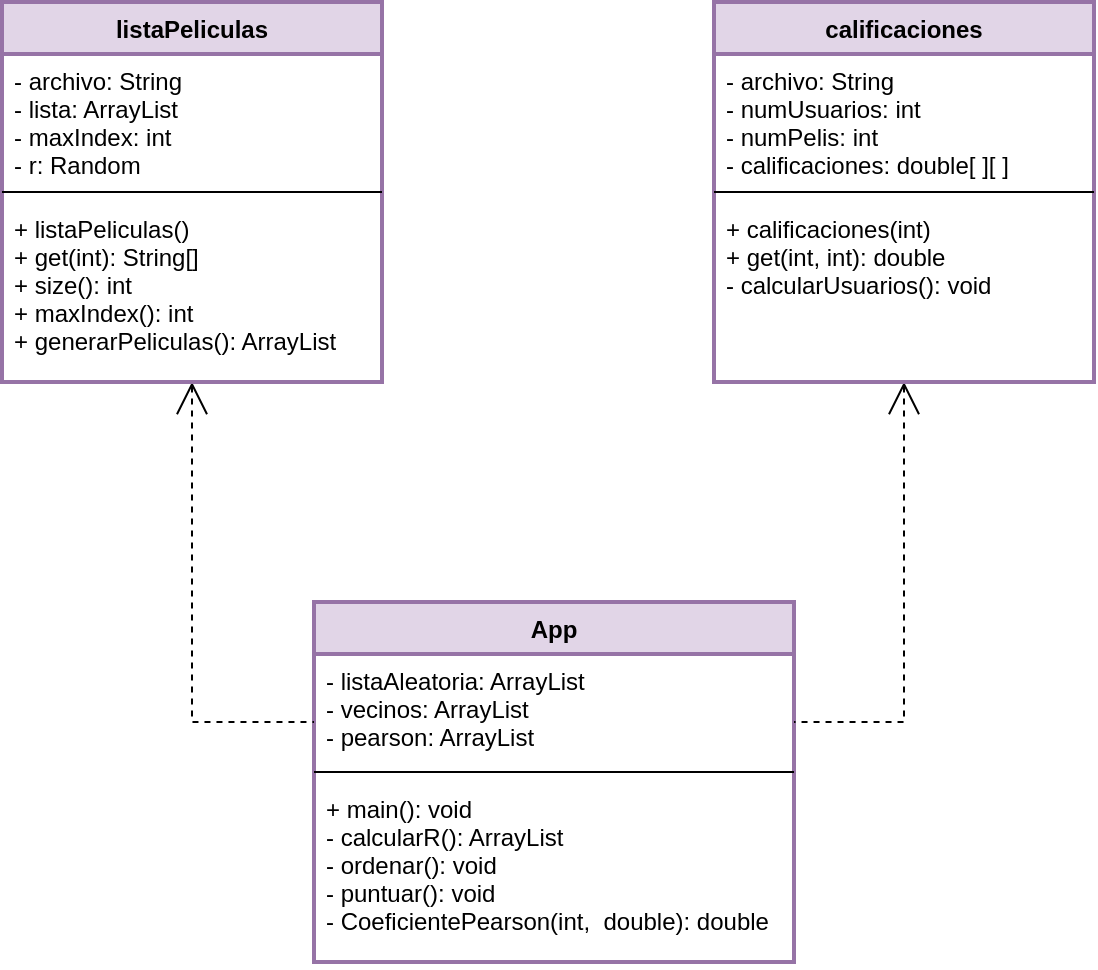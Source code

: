 <mxfile version="14.0.1" type="device"><diagram id="pv7kKjzcrOXA2OQxbOgN" name="Page-1"><mxGraphModel dx="1422" dy="832" grid="1" gridSize="10" guides="1" tooltips="1" connect="1" arrows="1" fold="1" page="1" pageScale="1" pageWidth="827" pageHeight="1169" math="0" shadow="0"><root><mxCell id="0"/><mxCell id="1" parent="0"/><mxCell id="d85XGw-7-r4_krqtBvvU-1" value="App" style="swimlane;fontStyle=1;align=center;verticalAlign=top;childLayout=stackLayout;horizontal=1;startSize=26;horizontalStack=0;resizeParent=1;resizeParentMax=0;resizeLast=0;collapsible=1;marginBottom=0;fillColor=#e1d5e7;strokeColor=#9673a6;strokeWidth=2;" vertex="1" parent="1"><mxGeometry x="300" y="450" width="240" height="180" as="geometry"><mxRectangle x="330" y="390" width="60" height="26" as="alternateBounds"/></mxGeometry></mxCell><mxCell id="d85XGw-7-r4_krqtBvvU-2" value="- listaAleatoria: ArrayList&#10;- vecinos: ArrayList&#10;- pearson: ArrayList" style="text;strokeColor=none;fillColor=none;align=left;verticalAlign=top;spacingLeft=4;spacingRight=4;overflow=hidden;rotatable=0;points=[[0,0.5],[1,0.5]];portConstraint=eastwest;" vertex="1" parent="d85XGw-7-r4_krqtBvvU-1"><mxGeometry y="26" width="240" height="54" as="geometry"/></mxCell><mxCell id="d85XGw-7-r4_krqtBvvU-3" value="" style="line;strokeWidth=1;fillColor=none;align=left;verticalAlign=middle;spacingTop=-1;spacingLeft=3;spacingRight=3;rotatable=0;labelPosition=right;points=[];portConstraint=eastwest;" vertex="1" parent="d85XGw-7-r4_krqtBvvU-1"><mxGeometry y="80" width="240" height="10" as="geometry"/></mxCell><mxCell id="d85XGw-7-r4_krqtBvvU-4" value="+ main(): void&#10;- calcularR(): ArrayList&#10;- ordenar(): void&#10;- puntuar(): void&#10;- CoeficientePearson(int,  double): double&#10;" style="text;strokeColor=none;fillColor=none;align=left;verticalAlign=top;spacingLeft=4;spacingRight=4;overflow=hidden;rotatable=0;points=[[0,0.5],[1,0.5]];portConstraint=eastwest;" vertex="1" parent="d85XGw-7-r4_krqtBvvU-1"><mxGeometry y="90" width="240" height="90" as="geometry"/></mxCell><mxCell id="d85XGw-7-r4_krqtBvvU-15" style="edgeStyle=orthogonalEdgeStyle;rounded=0;orthogonalLoop=1;jettySize=auto;html=1;startArrow=open;startFill=0;endArrow=none;endFill=0;startSize=14;dashed=1;" edge="1" parent="1" source="d85XGw-7-r4_krqtBvvU-5" target="d85XGw-7-r4_krqtBvvU-1"><mxGeometry relative="1" as="geometry"><Array as="points"><mxPoint x="239" y="510"/></Array></mxGeometry></mxCell><mxCell id="d85XGw-7-r4_krqtBvvU-5" value="listaPeliculas" style="swimlane;fontStyle=1;align=center;verticalAlign=top;childLayout=stackLayout;horizontal=1;startSize=26;horizontalStack=0;resizeParent=1;resizeParentMax=0;resizeLast=0;collapsible=1;marginBottom=0;strokeWidth=2;fillColor=#e1d5e7;strokeColor=#9673a6;" vertex="1" parent="1"><mxGeometry x="144" y="150" width="190" height="190" as="geometry"><mxRectangle x="160" y="270" width="100" height="26" as="alternateBounds"/></mxGeometry></mxCell><mxCell id="d85XGw-7-r4_krqtBvvU-6" value="- archivo: String&#10;- lista: ArrayList&#10;- maxIndex: int&#10;- r: Random&#10;" style="text;strokeColor=none;fillColor=none;align=left;verticalAlign=top;spacingLeft=4;spacingRight=4;overflow=hidden;rotatable=0;points=[[0,0.5],[1,0.5]];portConstraint=eastwest;" vertex="1" parent="d85XGw-7-r4_krqtBvvU-5"><mxGeometry y="26" width="190" height="64" as="geometry"/></mxCell><mxCell id="d85XGw-7-r4_krqtBvvU-7" value="" style="line;strokeWidth=1;fillColor=none;align=left;verticalAlign=middle;spacingTop=-1;spacingLeft=3;spacingRight=3;rotatable=0;labelPosition=right;points=[];portConstraint=eastwest;" vertex="1" parent="d85XGw-7-r4_krqtBvvU-5"><mxGeometry y="90" width="190" height="10" as="geometry"/></mxCell><mxCell id="d85XGw-7-r4_krqtBvvU-8" value="+ listaPeliculas()&#10;+ get(int): String[]&#10;+ size(): int&#10;+ maxIndex(): int&#10;+ generarPeliculas(): ArrayList" style="text;strokeColor=none;fillColor=none;align=left;verticalAlign=top;spacingLeft=4;spacingRight=4;overflow=hidden;rotatable=0;points=[[0,0.5],[1,0.5]];portConstraint=eastwest;" vertex="1" parent="d85XGw-7-r4_krqtBvvU-5"><mxGeometry y="100" width="190" height="90" as="geometry"/></mxCell><mxCell id="d85XGw-7-r4_krqtBvvU-16" style="edgeStyle=orthogonalEdgeStyle;rounded=0;orthogonalLoop=1;jettySize=auto;html=1;dashed=1;endFill=0;endArrow=none;startFill=0;startArrow=open;startSize=14;" edge="1" parent="1" source="d85XGw-7-r4_krqtBvvU-9" target="d85XGw-7-r4_krqtBvvU-1"><mxGeometry relative="1" as="geometry"><Array as="points"><mxPoint x="595" y="510"/></Array></mxGeometry></mxCell><mxCell id="d85XGw-7-r4_krqtBvvU-9" value="calificaciones" style="swimlane;fontStyle=1;align=center;verticalAlign=top;childLayout=stackLayout;horizontal=1;startSize=26;horizontalStack=0;resizeParent=1;resizeParentMax=0;resizeLast=0;collapsible=1;marginBottom=0;strokeWidth=2;fillColor=#e1d5e7;strokeColor=#9673a6;" vertex="1" parent="1"><mxGeometry x="500" y="150" width="190" height="190" as="geometry"><mxRectangle x="160" y="270" width="100" height="26" as="alternateBounds"/></mxGeometry></mxCell><mxCell id="d85XGw-7-r4_krqtBvvU-10" value="- archivo: String&#10;- numUsuarios: int&#10;- numPelis: int&#10;- calificaciones: double[ ][ ]&#10;" style="text;strokeColor=none;fillColor=none;align=left;verticalAlign=top;spacingLeft=4;spacingRight=4;overflow=hidden;rotatable=0;points=[[0,0.5],[1,0.5]];portConstraint=eastwest;" vertex="1" parent="d85XGw-7-r4_krqtBvvU-9"><mxGeometry y="26" width="190" height="64" as="geometry"/></mxCell><mxCell id="d85XGw-7-r4_krqtBvvU-11" value="" style="line;strokeWidth=1;fillColor=none;align=left;verticalAlign=middle;spacingTop=-1;spacingLeft=3;spacingRight=3;rotatable=0;labelPosition=right;points=[];portConstraint=eastwest;" vertex="1" parent="d85XGw-7-r4_krqtBvvU-9"><mxGeometry y="90" width="190" height="10" as="geometry"/></mxCell><mxCell id="d85XGw-7-r4_krqtBvvU-12" value="+ calificaciones(int)&#10;+ get(int, int): double&#10;- calcularUsuarios(): void&#10;" style="text;strokeColor=none;fillColor=none;align=left;verticalAlign=top;spacingLeft=4;spacingRight=4;overflow=hidden;rotatable=0;points=[[0,0.5],[1,0.5]];portConstraint=eastwest;" vertex="1" parent="d85XGw-7-r4_krqtBvvU-9"><mxGeometry y="100" width="190" height="90" as="geometry"/></mxCell></root></mxGraphModel></diagram></mxfile>